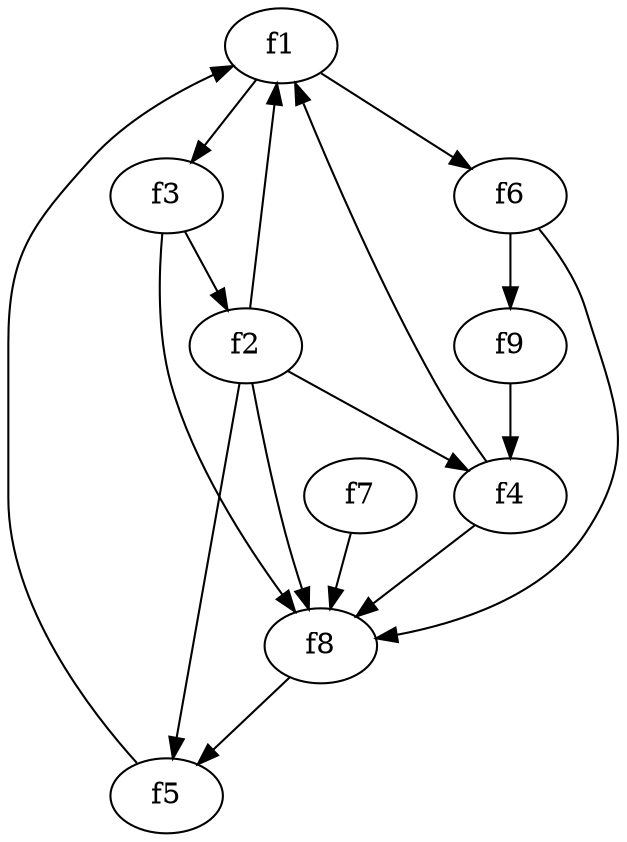 strict digraph  {
f1;
f2;
f3;
f4;
f5;
f6;
f7;
f8;
f9;
f1 -> f6  [weight=2];
f1 -> f3  [weight=2];
f2 -> f4  [weight=2];
f2 -> f8  [weight=2];
f2 -> f5  [weight=2];
f2 -> f1  [weight=2];
f3 -> f8  [weight=2];
f3 -> f2  [weight=2];
f4 -> f1  [weight=2];
f4 -> f8  [weight=2];
f5 -> f1  [weight=2];
f6 -> f8  [weight=2];
f6 -> f9  [weight=2];
f7 -> f8  [weight=2];
f8 -> f5  [weight=2];
f9 -> f4  [weight=2];
}
